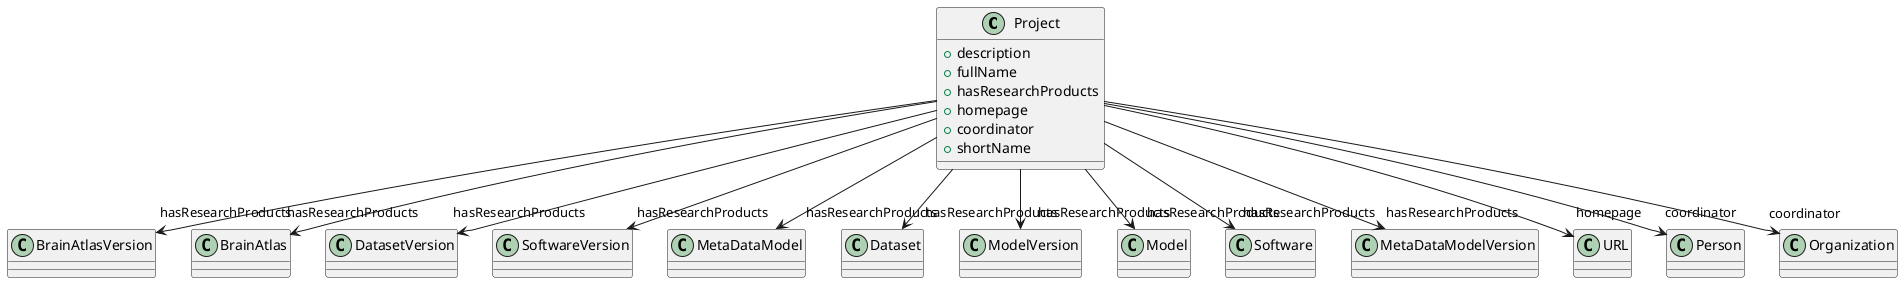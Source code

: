 @startuml
class Project {
+description
+fullName
+hasResearchProducts
+homepage
+coordinator
+shortName

}
Project -d-> "hasResearchProducts" BrainAtlasVersion
Project -d-> "hasResearchProducts" BrainAtlas
Project -d-> "hasResearchProducts" DatasetVersion
Project -d-> "hasResearchProducts" SoftwareVersion
Project -d-> "hasResearchProducts" MetaDataModel
Project -d-> "hasResearchProducts" Dataset
Project -d-> "hasResearchProducts" ModelVersion
Project -d-> "hasResearchProducts" Model
Project -d-> "hasResearchProducts" Software
Project -d-> "hasResearchProducts" MetaDataModelVersion
Project -d-> "homepage" URL
Project -d-> "coordinator" Person
Project -d-> "coordinator" Organization

@enduml